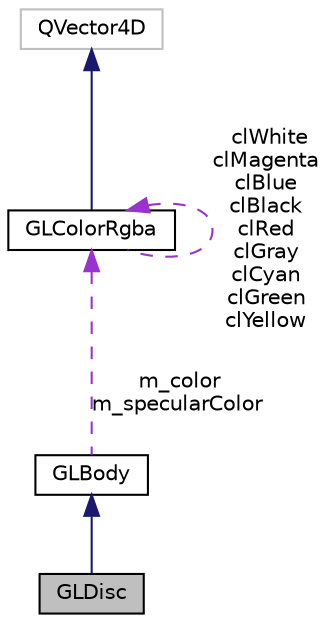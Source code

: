digraph "GLDisc"
{
 // LATEX_PDF_SIZE
  edge [fontname="Helvetica",fontsize="10",labelfontname="Helvetica",labelfontsize="10"];
  node [fontname="Helvetica",fontsize="10",shape=record];
  Node2 [label="GLDisc",height=0.2,width=0.4,color="black", fillcolor="grey75", style="filled", fontcolor="black",tooltip=" "];
  Node3 -> Node2 [dir="back",color="midnightblue",fontsize="10",style="solid",fontname="Helvetica"];
  Node3 [label="GLBody",height=0.2,width=0.4,color="black", fillcolor="white", style="filled",URL="$class_g_l_body.html",tooltip="A 3D body that uses a GLESRenderer for drawing and GLPoint objects for defining its surface."];
  Node4 -> Node3 [dir="back",color="darkorchid3",fontsize="10",style="dashed",label=" m_color\nm_specularColor" ,fontname="Helvetica"];
  Node4 [label="GLColorRgba",height=0.2,width=0.4,color="black", fillcolor="white", style="filled",URL="$class_g_l_color_rgba.html",tooltip="The GlColorRgba class is a convenience class to replace QVector4D for color variables."];
  Node5 -> Node4 [dir="back",color="midnightblue",fontsize="10",style="solid",fontname="Helvetica"];
  Node5 [label="QVector4D",height=0.2,width=0.4,color="grey75", fillcolor="white", style="filled",tooltip=" "];
  Node4 -> Node4 [dir="back",color="darkorchid3",fontsize="10",style="dashed",label=" clWhite\nclMagenta\nclBlue\nclBlack\nclRed\nclGray\nclCyan\nclGreen\nclYellow" ,fontname="Helvetica"];
}
